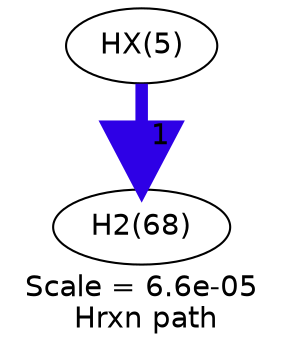 digraph reaction_paths {
center=1;
s30 -> s8[fontname="Helvetica", style="setlinewidth(6)", arrowsize=3, color="0.7, 1.5, 0.9"
, label=" 1"];
s8 [ fontname="Helvetica", label="H2(68)"];
s30 [ fontname="Helvetica", label="HX(5)"];
 label = "Scale = 6.6e-05\l Hrxn path";
 fontname = "Helvetica";
}
